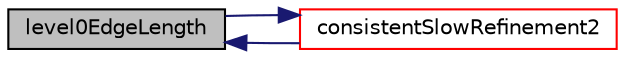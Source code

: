 digraph "level0EdgeLength"
{
  bgcolor="transparent";
  edge [fontname="Helvetica",fontsize="10",labelfontname="Helvetica",labelfontsize="10"];
  node [fontname="Helvetica",fontsize="10",shape=record];
  rankdir="LR";
  Node1993 [label="level0EdgeLength",height=0.2,width=0.4,color="black", fillcolor="grey75", style="filled", fontcolor="black"];
  Node1993 -> Node1994 [dir="back",color="midnightblue",fontsize="10",style="solid",fontname="Helvetica"];
  Node1994 [label="consistentSlowRefinement2",height=0.2,width=0.4,color="red",URL="$a22413.html#aeb8716163dcd0280ef71a13d2f7814a8",tooltip="Like consistentSlowRefinement but uses different meshWave. "];
  Node1994 -> Node1993 [dir="back",color="midnightblue",fontsize="10",style="solid",fontname="Helvetica"];
}
